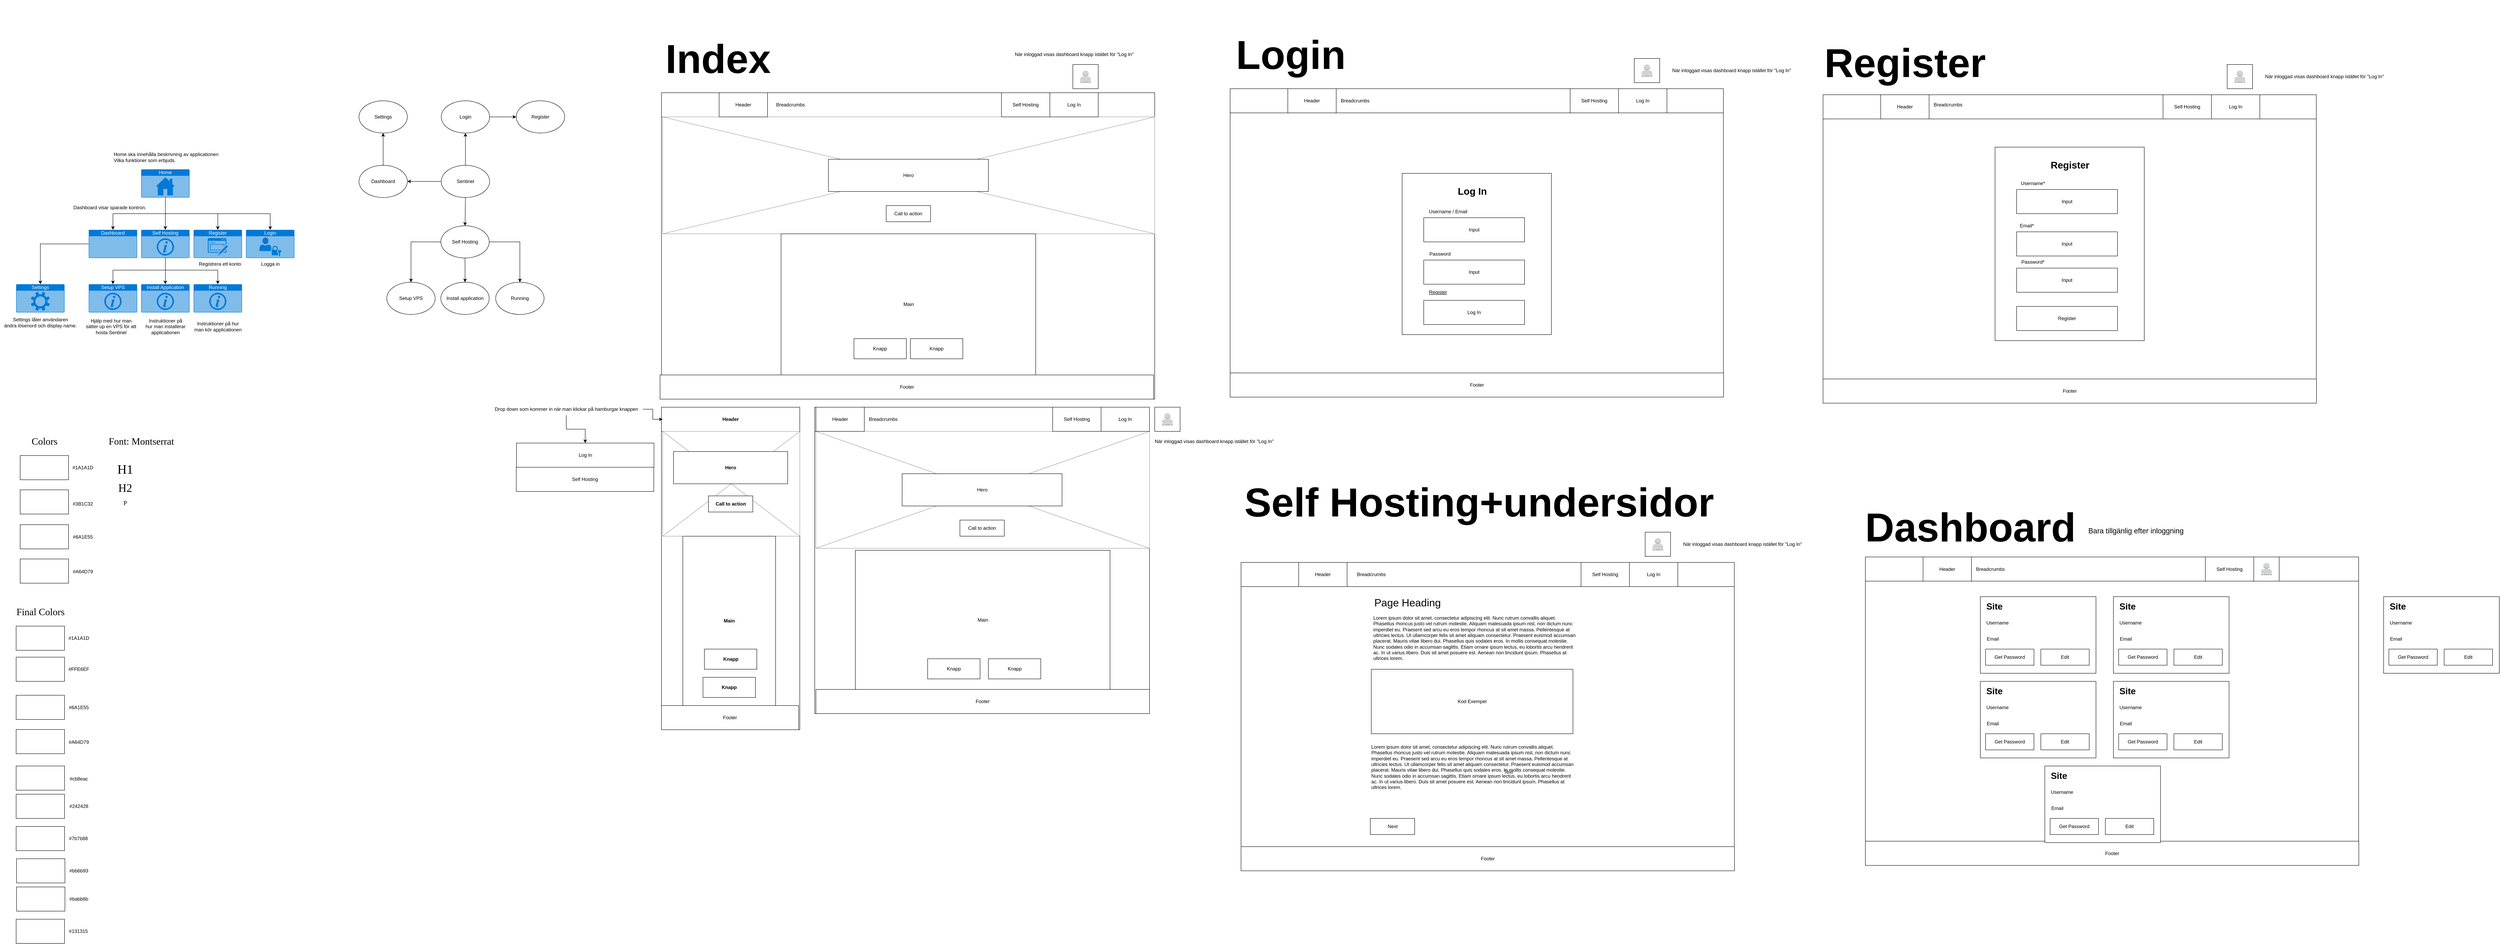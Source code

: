 <mxfile version="27.0.1">
  <diagram name="Sida-1" id="PldL4qp4mlkQbC44WhZ5">
    <mxGraphModel dx="2505" dy="914" grid="1" gridSize="10" guides="1" tooltips="1" connect="0" arrows="1" fold="1" page="1" pageScale="1" pageWidth="827" pageHeight="1169" math="0" shadow="0">
      <root>
        <mxCell id="0" />
        <mxCell id="1" parent="0" />
        <mxCell id="sdH6D31SI2UZ_YqF4N8P-3" style="rounded=0;orthogonalLoop=1;jettySize=auto;html=1;exitX=0.5;exitY=0;exitDx=0;exitDy=0;entryX=0.5;entryY=1;entryDx=0;entryDy=0;" parent="1" source="sdH6D31SI2UZ_YqF4N8P-1" target="sdH6D31SI2UZ_YqF4N8P-5" edge="1">
          <mxGeometry relative="1" as="geometry">
            <mxPoint x="550" y="400" as="targetPoint" />
          </mxGeometry>
        </mxCell>
        <mxCell id="sdH6D31SI2UZ_YqF4N8P-13" style="edgeStyle=orthogonalEdgeStyle;rounded=0;orthogonalLoop=1;jettySize=auto;html=1;exitX=0;exitY=0.5;exitDx=0;exitDy=0;entryX=1;entryY=0.5;entryDx=0;entryDy=0;" parent="1" source="sdH6D31SI2UZ_YqF4N8P-1" target="sdH6D31SI2UZ_YqF4N8P-12" edge="1">
          <mxGeometry relative="1" as="geometry" />
        </mxCell>
        <mxCell id="sdH6D31SI2UZ_YqF4N8P-16" style="rounded=0;orthogonalLoop=1;jettySize=auto;html=1;exitX=0.5;exitY=1;exitDx=0;exitDy=0;entryX=0.5;entryY=0;entryDx=0;entryDy=0;" parent="1" source="sdH6D31SI2UZ_YqF4N8P-1" target="sdH6D31SI2UZ_YqF4N8P-17" edge="1">
          <mxGeometry relative="1" as="geometry">
            <mxPoint x="414.5" y="690" as="targetPoint" />
          </mxGeometry>
        </mxCell>
        <mxCell id="sdH6D31SI2UZ_YqF4N8P-1" value="Sentinel" style="ellipse;whiteSpace=wrap;html=1;" parent="1" vertex="1">
          <mxGeometry x="354" y="480" width="120" height="80" as="geometry" />
        </mxCell>
        <mxCell id="brB0z7pQb33KGud3Y6Oo-40" style="edgeStyle=orthogonalEdgeStyle;rounded=0;orthogonalLoop=1;jettySize=auto;html=1;exitX=1;exitY=0.5;exitDx=0;exitDy=0;entryX=0;entryY=0.5;entryDx=0;entryDy=0;" parent="1" source="sdH6D31SI2UZ_YqF4N8P-5" target="sdH6D31SI2UZ_YqF4N8P-9" edge="1">
          <mxGeometry relative="1" as="geometry" />
        </mxCell>
        <mxCell id="sdH6D31SI2UZ_YqF4N8P-5" value="Login" style="ellipse;whiteSpace=wrap;html=1;" parent="1" vertex="1">
          <mxGeometry x="354" y="320" width="120" height="80" as="geometry" />
        </mxCell>
        <mxCell id="sdH6D31SI2UZ_YqF4N8P-9" value="Register" style="ellipse;whiteSpace=wrap;html=1;" parent="1" vertex="1">
          <mxGeometry x="540" y="320" width="120" height="80" as="geometry" />
        </mxCell>
        <mxCell id="sdH6D31SI2UZ_YqF4N8P-14" style="rounded=0;orthogonalLoop=1;jettySize=auto;html=1;exitX=0.5;exitY=0;exitDx=0;exitDy=0;entryX=0.5;entryY=1;entryDx=0;entryDy=0;" parent="1" source="sdH6D31SI2UZ_YqF4N8P-12" target="sdH6D31SI2UZ_YqF4N8P-15" edge="1">
          <mxGeometry relative="1" as="geometry">
            <mxPoint x="209.5" y="370" as="targetPoint" />
          </mxGeometry>
        </mxCell>
        <mxCell id="sdH6D31SI2UZ_YqF4N8P-12" value="Dashboard" style="ellipse;whiteSpace=wrap;html=1;" parent="1" vertex="1">
          <mxGeometry x="150" y="480" width="120" height="80" as="geometry" />
        </mxCell>
        <mxCell id="sdH6D31SI2UZ_YqF4N8P-15" value="Settings" style="ellipse;whiteSpace=wrap;html=1;" parent="1" vertex="1">
          <mxGeometry x="150" y="320" width="120" height="80" as="geometry" />
        </mxCell>
        <mxCell id="sdH6D31SI2UZ_YqF4N8P-19" style="edgeStyle=orthogonalEdgeStyle;rounded=0;orthogonalLoop=1;jettySize=auto;html=1;" parent="1" source="sdH6D31SI2UZ_YqF4N8P-17" target="sdH6D31SI2UZ_YqF4N8P-18" edge="1">
          <mxGeometry relative="1" as="geometry" />
        </mxCell>
        <mxCell id="sdH6D31SI2UZ_YqF4N8P-21" style="edgeStyle=orthogonalEdgeStyle;rounded=0;orthogonalLoop=1;jettySize=auto;html=1;entryX=0.5;entryY=0;entryDx=0;entryDy=0;" parent="1" source="sdH6D31SI2UZ_YqF4N8P-17" target="sdH6D31SI2UZ_YqF4N8P-20" edge="1">
          <mxGeometry relative="1" as="geometry" />
        </mxCell>
        <mxCell id="sdH6D31SI2UZ_YqF4N8P-23" style="edgeStyle=orthogonalEdgeStyle;rounded=0;orthogonalLoop=1;jettySize=auto;html=1;exitX=1;exitY=0.5;exitDx=0;exitDy=0;entryX=0.5;entryY=0;entryDx=0;entryDy=0;" parent="1" source="sdH6D31SI2UZ_YqF4N8P-17" target="sdH6D31SI2UZ_YqF4N8P-22" edge="1">
          <mxGeometry relative="1" as="geometry" />
        </mxCell>
        <mxCell id="sdH6D31SI2UZ_YqF4N8P-17" value="Self Hosting" style="ellipse;whiteSpace=wrap;html=1;" parent="1" vertex="1">
          <mxGeometry x="353" y="630" width="120" height="80" as="geometry" />
        </mxCell>
        <mxCell id="sdH6D31SI2UZ_YqF4N8P-18" value="Setup VPS" style="ellipse;whiteSpace=wrap;html=1;" parent="1" vertex="1">
          <mxGeometry x="219" y="770" width="120" height="80" as="geometry" />
        </mxCell>
        <mxCell id="sdH6D31SI2UZ_YqF4N8P-20" value="Install application" style="ellipse;whiteSpace=wrap;html=1;" parent="1" vertex="1">
          <mxGeometry x="353" y="770" width="120" height="80" as="geometry" />
        </mxCell>
        <mxCell id="sdH6D31SI2UZ_YqF4N8P-22" value="Running" style="ellipse;whiteSpace=wrap;html=1;" parent="1" vertex="1">
          <mxGeometry x="489" y="770" width="120" height="80" as="geometry" />
        </mxCell>
        <mxCell id="sdH6D31SI2UZ_YqF4N8P-24" value="Login" style="html=1;whiteSpace=wrap;strokeColor=none;fillColor=#0079D6;labelPosition=center;verticalLabelPosition=middle;verticalAlign=top;align=center;fontSize=12;outlineConnect=0;spacingTop=-6;fontColor=#FFFFFF;sketch=0;shape=mxgraph.sitemap.login;" parent="1" vertex="1">
          <mxGeometry x="-130" y="640" width="120" height="70" as="geometry" />
        </mxCell>
        <mxCell id="sdH6D31SI2UZ_YqF4N8P-25" value="Home" style="html=1;whiteSpace=wrap;strokeColor=none;fillColor=#0079D6;labelPosition=center;verticalLabelPosition=middle;verticalAlign=top;align=center;fontSize=12;outlineConnect=0;spacingTop=-6;fontColor=#FFFFFF;sketch=0;shape=mxgraph.sitemap.home;" parent="1" vertex="1">
          <mxGeometry x="-390" y="490" width="120" height="70" as="geometry" />
        </mxCell>
        <mxCell id="sdH6D31SI2UZ_YqF4N8P-26" value="Register" style="html=1;whiteSpace=wrap;strokeColor=none;fillColor=#0079D6;labelPosition=center;verticalLabelPosition=middle;verticalAlign=top;align=center;fontSize=12;outlineConnect=0;spacingTop=-6;fontColor=#FFFFFF;sketch=0;shape=mxgraph.sitemap.form;" parent="1" vertex="1">
          <mxGeometry x="-260" y="640" width="120" height="70" as="geometry" />
        </mxCell>
        <mxCell id="sdH6D31SI2UZ_YqF4N8P-27" value="Dashboard" style="html=1;whiteSpace=wrap;strokeColor=none;fillColor=#0079D6;labelPosition=center;verticalLabelPosition=middle;verticalAlign=top;align=center;fontSize=12;outlineConnect=0;spacingTop=-6;fontColor=#FFFFFF;sketch=0;shape=mxgraph.sitemap.page;" parent="1" vertex="1">
          <mxGeometry x="-520" y="640" width="120" height="70" as="geometry" />
        </mxCell>
        <mxCell id="sdH6D31SI2UZ_YqF4N8P-29" value="Self Hosting" style="html=1;whiteSpace=wrap;strokeColor=none;fillColor=#0079D6;labelPosition=center;verticalLabelPosition=middle;verticalAlign=top;align=center;fontSize=12;outlineConnect=0;spacingTop=-6;fontColor=#FFFFFF;sketch=0;shape=mxgraph.sitemap.info;" parent="1" vertex="1">
          <mxGeometry x="-390" y="640" width="120" height="70" as="geometry" />
        </mxCell>
        <mxCell id="sdH6D31SI2UZ_YqF4N8P-30" value="Setup VPS" style="html=1;whiteSpace=wrap;strokeColor=none;fillColor=#0079D6;labelPosition=center;verticalLabelPosition=middle;verticalAlign=top;align=center;fontSize=12;outlineConnect=0;spacingTop=-6;fontColor=#FFFFFF;sketch=0;shape=mxgraph.sitemap.info;" parent="1" vertex="1">
          <mxGeometry x="-520" y="775" width="120" height="70" as="geometry" />
        </mxCell>
        <mxCell id="sdH6D31SI2UZ_YqF4N8P-31" style="edgeStyle=orthogonalEdgeStyle;rounded=0;orthogonalLoop=1;jettySize=auto;html=1;entryX=0.5;entryY=0;entryDx=0;entryDy=0;entryPerimeter=0;" parent="1" source="sdH6D31SI2UZ_YqF4N8P-29" target="sdH6D31SI2UZ_YqF4N8P-30" edge="1">
          <mxGeometry relative="1" as="geometry">
            <Array as="points">
              <mxPoint x="-330" y="740" />
              <mxPoint x="-460" y="740" />
            </Array>
          </mxGeometry>
        </mxCell>
        <mxCell id="sdH6D31SI2UZ_YqF4N8P-32" value="Install Application" style="html=1;whiteSpace=wrap;strokeColor=none;fillColor=#0079D6;labelPosition=center;verticalLabelPosition=middle;verticalAlign=top;align=center;fontSize=12;outlineConnect=0;spacingTop=-6;fontColor=#FFFFFF;sketch=0;shape=mxgraph.sitemap.info;" parent="1" vertex="1">
          <mxGeometry x="-390" y="775" width="120" height="70" as="geometry" />
        </mxCell>
        <mxCell id="sdH6D31SI2UZ_YqF4N8P-33" style="edgeStyle=orthogonalEdgeStyle;rounded=0;orthogonalLoop=1;jettySize=auto;html=1;entryX=0.5;entryY=0;entryDx=0;entryDy=0;entryPerimeter=0;" parent="1" source="sdH6D31SI2UZ_YqF4N8P-29" target="sdH6D31SI2UZ_YqF4N8P-32" edge="1">
          <mxGeometry relative="1" as="geometry" />
        </mxCell>
        <mxCell id="sdH6D31SI2UZ_YqF4N8P-34" value="Running" style="html=1;whiteSpace=wrap;strokeColor=none;fillColor=#0079D6;labelPosition=center;verticalLabelPosition=middle;verticalAlign=top;align=center;fontSize=12;outlineConnect=0;spacingTop=-6;fontColor=#FFFFFF;sketch=0;shape=mxgraph.sitemap.info;" parent="1" vertex="1">
          <mxGeometry x="-260" y="775" width="120" height="70" as="geometry" />
        </mxCell>
        <mxCell id="sdH6D31SI2UZ_YqF4N8P-35" style="edgeStyle=orthogonalEdgeStyle;rounded=0;orthogonalLoop=1;jettySize=auto;html=1;entryX=0.5;entryY=0;entryDx=0;entryDy=0;entryPerimeter=0;" parent="1" source="sdH6D31SI2UZ_YqF4N8P-29" target="sdH6D31SI2UZ_YqF4N8P-34" edge="1">
          <mxGeometry relative="1" as="geometry">
            <Array as="points">
              <mxPoint x="-330" y="740" />
              <mxPoint x="-200" y="740" />
            </Array>
          </mxGeometry>
        </mxCell>
        <mxCell id="sdH6D31SI2UZ_YqF4N8P-36" style="edgeStyle=orthogonalEdgeStyle;rounded=0;orthogonalLoop=1;jettySize=auto;html=1;entryX=0.5;entryY=0;entryDx=0;entryDy=0;entryPerimeter=0;" parent="1" source="sdH6D31SI2UZ_YqF4N8P-25" target="sdH6D31SI2UZ_YqF4N8P-27" edge="1">
          <mxGeometry relative="1" as="geometry">
            <Array as="points">
              <mxPoint x="-330" y="600" />
              <mxPoint x="-460" y="600" />
            </Array>
          </mxGeometry>
        </mxCell>
        <mxCell id="sdH6D31SI2UZ_YqF4N8P-37" style="edgeStyle=orthogonalEdgeStyle;rounded=0;orthogonalLoop=1;jettySize=auto;html=1;entryX=0.5;entryY=0;entryDx=0;entryDy=0;entryPerimeter=0;" parent="1" source="sdH6D31SI2UZ_YqF4N8P-25" target="sdH6D31SI2UZ_YqF4N8P-29" edge="1">
          <mxGeometry relative="1" as="geometry" />
        </mxCell>
        <mxCell id="sdH6D31SI2UZ_YqF4N8P-38" style="edgeStyle=orthogonalEdgeStyle;rounded=0;orthogonalLoop=1;jettySize=auto;html=1;entryX=0.5;entryY=0;entryDx=0;entryDy=0;entryPerimeter=0;" parent="1" source="sdH6D31SI2UZ_YqF4N8P-25" target="sdH6D31SI2UZ_YqF4N8P-26" edge="1">
          <mxGeometry relative="1" as="geometry">
            <Array as="points">
              <mxPoint x="-330" y="600" />
              <mxPoint x="-200" y="600" />
            </Array>
          </mxGeometry>
        </mxCell>
        <mxCell id="sdH6D31SI2UZ_YqF4N8P-40" style="edgeStyle=orthogonalEdgeStyle;rounded=0;orthogonalLoop=1;jettySize=auto;html=1;entryX=0.5;entryY=0;entryDx=0;entryDy=0;entryPerimeter=0;" parent="1" source="sdH6D31SI2UZ_YqF4N8P-25" target="sdH6D31SI2UZ_YqF4N8P-24" edge="1">
          <mxGeometry relative="1" as="geometry">
            <Array as="points">
              <mxPoint x="-330" y="600" />
              <mxPoint x="-70" y="600" />
            </Array>
          </mxGeometry>
        </mxCell>
        <mxCell id="sdH6D31SI2UZ_YqF4N8P-41" value="Settings" style="html=1;whiteSpace=wrap;strokeColor=none;fillColor=#0079D6;labelPosition=center;verticalLabelPosition=middle;verticalAlign=top;align=center;fontSize=12;outlineConnect=0;spacingTop=-6;fontColor=#FFFFFF;sketch=0;shape=mxgraph.sitemap.settings;" parent="1" vertex="1">
          <mxGeometry x="-700" y="775" width="120" height="70" as="geometry" />
        </mxCell>
        <mxCell id="sdH6D31SI2UZ_YqF4N8P-42" style="edgeStyle=orthogonalEdgeStyle;rounded=0;orthogonalLoop=1;jettySize=auto;html=1;entryX=0.5;entryY=0;entryDx=0;entryDy=0;entryPerimeter=0;" parent="1" source="sdH6D31SI2UZ_YqF4N8P-27" target="sdH6D31SI2UZ_YqF4N8P-41" edge="1">
          <mxGeometry relative="1" as="geometry" />
        </mxCell>
        <mxCell id="sdH6D31SI2UZ_YqF4N8P-43" value="Home ska innehålla beskrivning av applicationen&lt;div&gt;Vilka funktioner som erbjuds.&lt;/div&gt;" style="text;html=1;align=left;verticalAlign=middle;resizable=0;points=[];autosize=1;strokeColor=none;fillColor=none;" parent="1" vertex="1">
          <mxGeometry x="-460" y="440" width="280" height="40" as="geometry" />
        </mxCell>
        <mxCell id="sdH6D31SI2UZ_YqF4N8P-44" value="Dashboard visar sparade kontron." style="text;html=1;align=left;verticalAlign=middle;resizable=0;points=[];autosize=1;strokeColor=none;fillColor=none;" parent="1" vertex="1">
          <mxGeometry x="-560" y="570" width="200" height="30" as="geometry" />
        </mxCell>
        <mxCell id="sdH6D31SI2UZ_YqF4N8P-45" value="Settings låter användaren&lt;div&gt;ändra lösenord och display name.&lt;/div&gt;" style="text;html=1;align=center;verticalAlign=middle;resizable=0;points=[];autosize=1;strokeColor=none;fillColor=none;" parent="1" vertex="1">
          <mxGeometry x="-740" y="850" width="200" height="40" as="geometry" />
        </mxCell>
        <mxCell id="sdH6D31SI2UZ_YqF4N8P-46" value="Hjälp med hur man&lt;div&gt;sätter&amp;nbsp;&lt;span style=&quot;background-color: transparent; color: light-dark(rgb(0, 0, 0), rgb(255, 255, 255));&quot;&gt;up en&amp;nbsp;&lt;/span&gt;&lt;span style=&quot;background-color: transparent; color: light-dark(rgb(0, 0, 0), rgb(255, 255, 255));&quot;&gt;VPS för att&lt;/span&gt;&lt;div&gt;&lt;span style=&quot;background-color: transparent; color: light-dark(rgb(0, 0, 0), rgb(255, 255, 255));&quot;&gt;hosta Sentinel&lt;/span&gt;&lt;/div&gt;&lt;/div&gt;" style="text;html=1;align=center;verticalAlign=middle;resizable=0;points=[];autosize=1;strokeColor=none;fillColor=none;" parent="1" vertex="1">
          <mxGeometry x="-540" y="850" width="150" height="60" as="geometry" />
        </mxCell>
        <mxCell id="sdH6D31SI2UZ_YqF4N8P-47" value="Instruktioner på&lt;div&gt;hur man installerar&lt;/div&gt;&lt;div&gt;applicationen&lt;/div&gt;" style="text;html=1;align=center;verticalAlign=middle;resizable=0;points=[];autosize=1;strokeColor=none;fillColor=none;" parent="1" vertex="1">
          <mxGeometry x="-390" y="850" width="120" height="60" as="geometry" />
        </mxCell>
        <mxCell id="sdH6D31SI2UZ_YqF4N8P-48" value="Instruktioner på hur&lt;div&gt;man kör applicationen&lt;/div&gt;" style="text;html=1;align=center;verticalAlign=middle;resizable=0;points=[];autosize=1;strokeColor=none;fillColor=none;" parent="1" vertex="1">
          <mxGeometry x="-270" y="860" width="140" height="40" as="geometry" />
        </mxCell>
        <mxCell id="sdH6D31SI2UZ_YqF4N8P-49" value="Registrera ett konto" style="text;html=1;align=center;verticalAlign=middle;resizable=0;points=[];autosize=1;strokeColor=none;fillColor=none;" parent="1" vertex="1">
          <mxGeometry x="-260" y="710" width="130" height="30" as="geometry" />
        </mxCell>
        <mxCell id="sdH6D31SI2UZ_YqF4N8P-50" value="Logga in" style="text;html=1;align=center;verticalAlign=middle;resizable=0;points=[];autosize=1;strokeColor=none;fillColor=none;" parent="1" vertex="1">
          <mxGeometry x="-105" y="710" width="70" height="30" as="geometry" />
        </mxCell>
        <mxCell id="brB0z7pQb33KGud3Y6Oo-1" value="" style="rounded=0;whiteSpace=wrap;html=1;" parent="1" vertex="1">
          <mxGeometry x="900" y="300" width="1223" height="760" as="geometry" />
        </mxCell>
        <mxCell id="brB0z7pQb33KGud3Y6Oo-2" value="" style="rounded=0;whiteSpace=wrap;html=1;" parent="1" vertex="1">
          <mxGeometry x="900" y="300" width="1223" height="60" as="geometry" />
        </mxCell>
        <mxCell id="brB0z7pQb33KGud3Y6Oo-6" value="" style="verticalLabelPosition=bottom;shadow=0;dashed=0;align=center;html=1;verticalAlign=top;strokeWidth=1;shape=mxgraph.mockup.graphics.simpleIcon;strokeColor=#999999;" parent="1" vertex="1">
          <mxGeometry x="903" y="360" width="1220" height="290" as="geometry" />
        </mxCell>
        <mxCell id="brB0z7pQb33KGud3Y6Oo-5" value="Hero" style="rounded=0;whiteSpace=wrap;html=1;" parent="1" vertex="1">
          <mxGeometry x="1314" y="465" width="396.5" height="80" as="geometry" />
        </mxCell>
        <mxCell id="brB0z7pQb33KGud3Y6Oo-7" value="Call to action" style="whiteSpace=wrap;html=1;" parent="1" vertex="1">
          <mxGeometry x="1457.25" y="580" width="110" height="40" as="geometry" />
        </mxCell>
        <mxCell id="brB0z7pQb33KGud3Y6Oo-8" value="Main" style="rounded=0;whiteSpace=wrap;html=1;" parent="1" vertex="1">
          <mxGeometry x="1196.5" y="650" width="631.5" height="350" as="geometry" />
        </mxCell>
        <mxCell id="brB0z7pQb33KGud3Y6Oo-9" value="Knapp" style="rounded=0;whiteSpace=wrap;html=1;" parent="1" vertex="1">
          <mxGeometry x="1377.25" y="910" width="130" height="50" as="geometry" />
        </mxCell>
        <mxCell id="brB0z7pQb33KGud3Y6Oo-10" value="Knapp" style="rounded=0;whiteSpace=wrap;html=1;" parent="1" vertex="1">
          <mxGeometry x="1517.25" y="910" width="130" height="50" as="geometry" />
        </mxCell>
        <mxCell id="brB0z7pQb33KGud3Y6Oo-12" value="" style="rounded=0;whiteSpace=wrap;html=1;fontStyle=1" parent="1" vertex="1">
          <mxGeometry x="900" y="1080" width="343" height="800" as="geometry" />
        </mxCell>
        <mxCell id="brB0z7pQb33KGud3Y6Oo-13" value="Header" style="rounded=0;whiteSpace=wrap;html=1;fontStyle=1" parent="1" vertex="1">
          <mxGeometry x="900" y="1080" width="343" height="60" as="geometry" />
        </mxCell>
        <mxCell id="brB0z7pQb33KGud3Y6Oo-14" value="" style="verticalLabelPosition=bottom;shadow=0;dashed=0;align=center;html=1;verticalAlign=top;strokeWidth=1;shape=mxgraph.mockup.graphics.simpleIcon;strokeColor=#999999;fontStyle=1" parent="1" vertex="1">
          <mxGeometry x="903" y="1140" width="340" height="260" as="geometry" />
        </mxCell>
        <mxCell id="brB0z7pQb33KGud3Y6Oo-15" value="Hero" style="rounded=0;whiteSpace=wrap;html=1;fontStyle=1" parent="1" vertex="1">
          <mxGeometry x="930" y="1190" width="283" height="80" as="geometry" />
        </mxCell>
        <mxCell id="brB0z7pQb33KGud3Y6Oo-16" value="Call to action" style="whiteSpace=wrap;html=1;fontStyle=1" parent="1" vertex="1">
          <mxGeometry x="1016.5" y="1300" width="110" height="40" as="geometry" />
        </mxCell>
        <mxCell id="brB0z7pQb33KGud3Y6Oo-17" value="Main" style="rounded=0;whiteSpace=wrap;html=1;fontStyle=1" parent="1" vertex="1">
          <mxGeometry x="953" y="1400" width="230" height="420" as="geometry" />
        </mxCell>
        <mxCell id="brB0z7pQb33KGud3Y6Oo-18" value="Knapp" style="rounded=0;whiteSpace=wrap;html=1;fontStyle=1" parent="1" vertex="1">
          <mxGeometry x="1006.5" y="1680" width="130" height="50" as="geometry" />
        </mxCell>
        <mxCell id="brB0z7pQb33KGud3Y6Oo-19" value="Knapp" style="rounded=0;whiteSpace=wrap;html=1;fontStyle=1" parent="1" vertex="1">
          <mxGeometry x="1003" y="1750" width="130" height="50" as="geometry" />
        </mxCell>
        <mxCell id="brB0z7pQb33KGud3Y6Oo-23" value="" style="shape=image;html=1;verticalAlign=top;verticalLabelPosition=bottom;labelBackgroundColor=#ffffff;imageAspect=0;aspect=fixed;image=https://cdn4.iconfinder.com/data/icons/evil-icons-user-interface/64/menu-128.png;fontStyle=1" parent="1" vertex="1">
          <mxGeometry x="903" y="1085" width="50" height="50" as="geometry" />
        </mxCell>
        <mxCell id="brB0z7pQb33KGud3Y6Oo-34" value="&lt;h1&gt;Index&lt;/h1&gt;" style="text;html=1;align=center;verticalAlign=middle;resizable=0;points=[];autosize=1;strokeColor=none;fillColor=none;fontSize=50;" parent="1" vertex="1">
          <mxGeometry x="900" y="80" width="280" height="270" as="geometry" />
        </mxCell>
        <mxCell id="brB0z7pQb33KGud3Y6Oo-35" value="Header" style="whiteSpace=wrap;html=1;" parent="1" vertex="1">
          <mxGeometry x="1043" y="300" width="120" height="60" as="geometry" />
        </mxCell>
        <mxCell id="brB0z7pQb33KGud3Y6Oo-36" value="Self Hosting" style="whiteSpace=wrap;html=1;" parent="1" vertex="1">
          <mxGeometry x="1743" y="300" width="120" height="60" as="geometry" />
        </mxCell>
        <mxCell id="brB0z7pQb33KGud3Y6Oo-37" value="Log In" style="whiteSpace=wrap;html=1;" parent="1" vertex="1">
          <mxGeometry x="1863" y="300" width="120" height="60" as="geometry" />
        </mxCell>
        <mxCell id="brB0z7pQb33KGud3Y6Oo-41" value="När inloggad visas dashboard knapp istället för &quot;Log In&quot;" style="text;html=1;align=center;verticalAlign=middle;resizable=0;points=[];autosize=1;strokeColor=none;fillColor=none;" parent="1" vertex="1">
          <mxGeometry x="1763" y="190" width="320" height="30" as="geometry" />
        </mxCell>
        <mxCell id="brB0z7pQb33KGud3Y6Oo-44" value="" style="whiteSpace=wrap;html=1;" parent="1" vertex="1">
          <mxGeometry x="1920" y="230" width="63" height="60" as="geometry" />
        </mxCell>
        <mxCell id="brB0z7pQb33KGud3Y6Oo-43" value="" style="outlineConnect=0;dashed=0;verticalLabelPosition=bottom;verticalAlign=top;align=center;html=1;shape=mxgraph.aws3.user;fillColor=#D2D3D3;gradientColor=none;" parent="1" vertex="1">
          <mxGeometry x="1938.38" y="245" width="26.25" height="30" as="geometry" />
        </mxCell>
        <mxCell id="brB0z7pQb33KGud3Y6Oo-48" value="Log In" style="whiteSpace=wrap;html=1;" parent="1" vertex="1">
          <mxGeometry x="540.5" y="1169" width="341" height="60" as="geometry" />
        </mxCell>
        <mxCell id="brB0z7pQb33KGud3Y6Oo-49" value="Self Hosting" style="whiteSpace=wrap;html=1;" parent="1" vertex="1">
          <mxGeometry x="540" y="1229" width="341" height="60" as="geometry" />
        </mxCell>
        <mxCell id="brB0z7pQb33KGud3Y6Oo-51" style="edgeStyle=orthogonalEdgeStyle;rounded=0;orthogonalLoop=1;jettySize=auto;html=1;" parent="1" source="brB0z7pQb33KGud3Y6Oo-50" target="brB0z7pQb33KGud3Y6Oo-48" edge="1">
          <mxGeometry relative="1" as="geometry" />
        </mxCell>
        <mxCell id="brB0z7pQb33KGud3Y6Oo-52" style="edgeStyle=orthogonalEdgeStyle;rounded=0;orthogonalLoop=1;jettySize=auto;html=1;" parent="1" source="brB0z7pQb33KGud3Y6Oo-50" target="brB0z7pQb33KGud3Y6Oo-23" edge="1">
          <mxGeometry relative="1" as="geometry" />
        </mxCell>
        <mxCell id="brB0z7pQb33KGud3Y6Oo-50" value="Drop down som kommer in när man klickar på hamburgar knappen" style="text;html=1;align=center;verticalAlign=middle;resizable=0;points=[];autosize=1;strokeColor=none;fillColor=none;" parent="1" vertex="1">
          <mxGeometry x="474" y="1070" width="380" height="30" as="geometry" />
        </mxCell>
        <mxCell id="brB0z7pQb33KGud3Y6Oo-67" value="" style="rounded=0;whiteSpace=wrap;html=1;" parent="1" vertex="1">
          <mxGeometry x="1280" y="1080" width="830" height="760" as="geometry" />
        </mxCell>
        <mxCell id="brB0z7pQb33KGud3Y6Oo-68" value="" style="rounded=0;whiteSpace=wrap;html=1;" parent="1" vertex="1">
          <mxGeometry x="1280" y="1080" width="830" height="60" as="geometry" />
        </mxCell>
        <mxCell id="brB0z7pQb33KGud3Y6Oo-69" value="" style="verticalLabelPosition=bottom;shadow=0;dashed=0;align=center;html=1;verticalAlign=top;strokeWidth=1;shape=mxgraph.mockup.graphics.simpleIcon;strokeColor=#999999;" parent="1" vertex="1">
          <mxGeometry x="1283" y="1140" width="827" height="290" as="geometry" />
        </mxCell>
        <mxCell id="brB0z7pQb33KGud3Y6Oo-70" value="Hero" style="rounded=0;whiteSpace=wrap;html=1;" parent="1" vertex="1">
          <mxGeometry x="1496.75" y="1245" width="396.5" height="80" as="geometry" />
        </mxCell>
        <mxCell id="brB0z7pQb33KGud3Y6Oo-71" value="Call to action" style="whiteSpace=wrap;html=1;" parent="1" vertex="1">
          <mxGeometry x="1640" y="1360" width="110" height="40" as="geometry" />
        </mxCell>
        <mxCell id="brB0z7pQb33KGud3Y6Oo-72" value="Main" style="rounded=0;whiteSpace=wrap;html=1;" parent="1" vertex="1">
          <mxGeometry x="1380.75" y="1435" width="631.5" height="345" as="geometry" />
        </mxCell>
        <mxCell id="brB0z7pQb33KGud3Y6Oo-73" value="Knapp" style="rounded=0;whiteSpace=wrap;html=1;" parent="1" vertex="1">
          <mxGeometry x="1560" y="1704" width="130" height="50" as="geometry" />
        </mxCell>
        <mxCell id="brB0z7pQb33KGud3Y6Oo-74" value="Knapp" style="rounded=0;whiteSpace=wrap;html=1;" parent="1" vertex="1">
          <mxGeometry x="1710.5" y="1704" width="130" height="50" as="geometry" />
        </mxCell>
        <mxCell id="brB0z7pQb33KGud3Y6Oo-75" value="Header" style="whiteSpace=wrap;html=1;" parent="1" vertex="1">
          <mxGeometry x="1283" y="1080" width="120" height="60" as="geometry" />
        </mxCell>
        <mxCell id="brB0z7pQb33KGud3Y6Oo-76" value="Self Hosting" style="whiteSpace=wrap;html=1;" parent="1" vertex="1">
          <mxGeometry x="1870" y="1080" width="120" height="60" as="geometry" />
        </mxCell>
        <mxCell id="brB0z7pQb33KGud3Y6Oo-77" value="Log In" style="whiteSpace=wrap;html=1;" parent="1" vertex="1">
          <mxGeometry x="1990" y="1080" width="120" height="60" as="geometry" />
        </mxCell>
        <mxCell id="brB0z7pQb33KGud3Y6Oo-78" value="När inloggad visas dashboard knapp istället för &quot;Log In&quot;" style="text;html=1;align=center;verticalAlign=middle;resizable=0;points=[];autosize=1;strokeColor=none;fillColor=none;" parent="1" vertex="1">
          <mxGeometry x="2110" y="1150" width="320" height="30" as="geometry" />
        </mxCell>
        <mxCell id="brB0z7pQb33KGud3Y6Oo-79" value="" style="whiteSpace=wrap;html=1;" parent="1" vertex="1">
          <mxGeometry x="2123" y="1080" width="63" height="60" as="geometry" />
        </mxCell>
        <mxCell id="brB0z7pQb33KGud3Y6Oo-80" value="" style="outlineConnect=0;dashed=0;verticalLabelPosition=bottom;verticalAlign=top;align=center;html=1;shape=mxgraph.aws3.user;fillColor=#D2D3D3;gradientColor=none;" parent="1" vertex="1">
          <mxGeometry x="2141.37" y="1095" width="26.25" height="30" as="geometry" />
        </mxCell>
        <mxCell id="brB0z7pQb33KGud3Y6Oo-81" value="Footer" style="rounded=0;whiteSpace=wrap;html=1;" parent="1" vertex="1">
          <mxGeometry x="896.5" y="1000" width="1223.5" height="60" as="geometry" />
        </mxCell>
        <mxCell id="brB0z7pQb33KGud3Y6Oo-82" value="Footer" style="rounded=0;whiteSpace=wrap;html=1;" parent="1" vertex="1">
          <mxGeometry x="900" y="1820" width="340" height="60" as="geometry" />
        </mxCell>
        <mxCell id="brB0z7pQb33KGud3Y6Oo-83" value="Footer" style="rounded=0;whiteSpace=wrap;html=1;" parent="1" vertex="1">
          <mxGeometry x="1283" y="1780" width="827" height="60" as="geometry" />
        </mxCell>
        <mxCell id="brB0z7pQb33KGud3Y6Oo-85" value="" style="rounded=0;whiteSpace=wrap;html=1;" parent="1" vertex="1">
          <mxGeometry x="2310" y="295" width="1223" height="760" as="geometry" />
        </mxCell>
        <mxCell id="brB0z7pQb33KGud3Y6Oo-86" value="&lt;h1&gt;Login&lt;/h1&gt;" style="text;html=1;align=center;verticalAlign=middle;resizable=0;points=[];autosize=1;strokeColor=none;fillColor=none;fontSize=50;" parent="1" vertex="1">
          <mxGeometry x="2310" y="70" width="300" height="270" as="geometry" />
        </mxCell>
        <mxCell id="brB0z7pQb33KGud3Y6Oo-87" value="" style="rounded=0;whiteSpace=wrap;html=1;" parent="1" vertex="1">
          <mxGeometry x="2310" y="290" width="1223" height="60" as="geometry" />
        </mxCell>
        <mxCell id="brB0z7pQb33KGud3Y6Oo-88" value="Header" style="whiteSpace=wrap;html=1;" parent="1" vertex="1">
          <mxGeometry x="2453" y="290" width="120" height="60" as="geometry" />
        </mxCell>
        <mxCell id="brB0z7pQb33KGud3Y6Oo-89" value="Self Hosting" style="whiteSpace=wrap;html=1;" parent="1" vertex="1">
          <mxGeometry x="3153" y="290" width="120" height="60" as="geometry" />
        </mxCell>
        <mxCell id="brB0z7pQb33KGud3Y6Oo-90" value="Log In" style="whiteSpace=wrap;html=1;" parent="1" vertex="1">
          <mxGeometry x="3273" y="290" width="120" height="60" as="geometry" />
        </mxCell>
        <mxCell id="brB0z7pQb33KGud3Y6Oo-91" value="Footer" style="rounded=0;whiteSpace=wrap;html=1;" parent="1" vertex="1">
          <mxGeometry x="2310" y="995" width="1223.5" height="60" as="geometry" />
        </mxCell>
        <mxCell id="brB0z7pQb33KGud3Y6Oo-94" value="" style="whiteSpace=wrap;html=1;" parent="1" vertex="1">
          <mxGeometry x="2736.5" y="500" width="370" height="400" as="geometry" />
        </mxCell>
        <mxCell id="brB0z7pQb33KGud3Y6Oo-95" value="&lt;h1&gt;Log In&lt;/h1&gt;" style="text;html=1;align=center;verticalAlign=middle;resizable=0;points=[];autosize=1;strokeColor=none;fillColor=none;" parent="1" vertex="1">
          <mxGeometry x="2860" y="510" width="100" height="70" as="geometry" />
        </mxCell>
        <mxCell id="brB0z7pQb33KGud3Y6Oo-96" value="Input" style="rounded=0;whiteSpace=wrap;html=1;" parent="1" vertex="1">
          <mxGeometry x="2790" y="610" width="250" height="60" as="geometry" />
        </mxCell>
        <mxCell id="brB0z7pQb33KGud3Y6Oo-97" value="Username / Email" style="text;html=1;align=center;verticalAlign=middle;resizable=0;points=[];autosize=1;strokeColor=none;fillColor=none;" parent="1" vertex="1">
          <mxGeometry x="2790" y="580" width="120" height="30" as="geometry" />
        </mxCell>
        <mxCell id="brB0z7pQb33KGud3Y6Oo-98" value="Input" style="rounded=0;whiteSpace=wrap;html=1;" parent="1" vertex="1">
          <mxGeometry x="2790" y="715" width="250" height="60" as="geometry" />
        </mxCell>
        <mxCell id="brB0z7pQb33KGud3Y6Oo-99" value="Password" style="text;html=1;align=center;verticalAlign=middle;resizable=0;points=[];autosize=1;strokeColor=none;fillColor=none;" parent="1" vertex="1">
          <mxGeometry x="2790" y="685" width="80" height="30" as="geometry" />
        </mxCell>
        <mxCell id="brB0z7pQb33KGud3Y6Oo-100" value="Log In" style="rounded=0;whiteSpace=wrap;html=1;" parent="1" vertex="1">
          <mxGeometry x="2790" y="815" width="250" height="60" as="geometry" />
        </mxCell>
        <mxCell id="brB0z7pQb33KGud3Y6Oo-101" value="Register" style="text;html=1;align=center;verticalAlign=middle;resizable=0;points=[];autosize=1;strokeColor=none;fillColor=none;fontStyle=4" parent="1" vertex="1">
          <mxGeometry x="2790" y="780" width="70" height="30" as="geometry" />
        </mxCell>
        <mxCell id="UUPTC2xU_2_YiSAz89Tu-4" value="När inloggad visas dashboard knapp istället för &quot;Log In&quot;" style="text;html=1;align=center;verticalAlign=middle;resizable=0;points=[];autosize=1;strokeColor=none;fillColor=none;" parent="1" vertex="1">
          <mxGeometry x="3393" y="230" width="320" height="30" as="geometry" />
        </mxCell>
        <mxCell id="UUPTC2xU_2_YiSAz89Tu-5" value="" style="whiteSpace=wrap;html=1;" parent="1" vertex="1">
          <mxGeometry x="3312" y="215" width="63" height="60" as="geometry" />
        </mxCell>
        <mxCell id="UUPTC2xU_2_YiSAz89Tu-6" value="" style="outlineConnect=0;dashed=0;verticalLabelPosition=bottom;verticalAlign=top;align=center;html=1;shape=mxgraph.aws3.user;fillColor=#D2D3D3;gradientColor=none;" parent="1" vertex="1">
          <mxGeometry x="3330.38" y="230" width="26.25" height="30" as="geometry" />
        </mxCell>
        <mxCell id="UUPTC2xU_2_YiSAz89Tu-7" value="" style="rounded=0;whiteSpace=wrap;html=1;" parent="1" vertex="1">
          <mxGeometry x="3780" y="310" width="1223" height="760" as="geometry" />
        </mxCell>
        <mxCell id="UUPTC2xU_2_YiSAz89Tu-8" value="&lt;h1&gt;Register&lt;/h1&gt;" style="text;html=1;align=center;verticalAlign=middle;resizable=0;points=[];autosize=1;strokeColor=none;fillColor=none;fontSize=50;" parent="1" vertex="1">
          <mxGeometry x="3773" y="90" width="420" height="270" as="geometry" />
        </mxCell>
        <mxCell id="UUPTC2xU_2_YiSAz89Tu-9" value="" style="rounded=0;whiteSpace=wrap;html=1;" parent="1" vertex="1">
          <mxGeometry x="3780" y="305" width="1223" height="60" as="geometry" />
        </mxCell>
        <mxCell id="UUPTC2xU_2_YiSAz89Tu-10" value="Header" style="whiteSpace=wrap;html=1;" parent="1" vertex="1">
          <mxGeometry x="3923" y="305" width="120" height="60" as="geometry" />
        </mxCell>
        <mxCell id="UUPTC2xU_2_YiSAz89Tu-11" value="Self Hosting" style="whiteSpace=wrap;html=1;" parent="1" vertex="1">
          <mxGeometry x="4623" y="305" width="120" height="60" as="geometry" />
        </mxCell>
        <mxCell id="UUPTC2xU_2_YiSAz89Tu-12" value="Log In" style="whiteSpace=wrap;html=1;" parent="1" vertex="1">
          <mxGeometry x="4743" y="305" width="120" height="60" as="geometry" />
        </mxCell>
        <mxCell id="UUPTC2xU_2_YiSAz89Tu-13" value="Footer" style="rounded=0;whiteSpace=wrap;html=1;" parent="1" vertex="1">
          <mxGeometry x="3780" y="1010" width="1223.5" height="60" as="geometry" />
        </mxCell>
        <mxCell id="UUPTC2xU_2_YiSAz89Tu-14" value="" style="whiteSpace=wrap;html=1;" parent="1" vertex="1">
          <mxGeometry x="4206.5" y="435" width="370" height="480" as="geometry" />
        </mxCell>
        <mxCell id="UUPTC2xU_2_YiSAz89Tu-15" value="&lt;h1&gt;Register&lt;/h1&gt;" style="text;html=1;align=center;verticalAlign=middle;resizable=0;points=[];autosize=1;strokeColor=none;fillColor=none;" parent="1" vertex="1">
          <mxGeometry x="4331.5" y="445" width="120" height="70" as="geometry" />
        </mxCell>
        <mxCell id="UUPTC2xU_2_YiSAz89Tu-16" value="Input" style="rounded=0;whiteSpace=wrap;html=1;" parent="1" vertex="1">
          <mxGeometry x="4260" y="540" width="250" height="60" as="geometry" />
        </mxCell>
        <mxCell id="UUPTC2xU_2_YiSAz89Tu-17" value="Username*" style="text;html=1;align=center;verticalAlign=middle;resizable=0;points=[];autosize=1;strokeColor=none;fillColor=none;" parent="1" vertex="1">
          <mxGeometry x="4260" y="510" width="80" height="30" as="geometry" />
        </mxCell>
        <mxCell id="UUPTC2xU_2_YiSAz89Tu-18" value="Input" style="rounded=0;whiteSpace=wrap;html=1;" parent="1" vertex="1">
          <mxGeometry x="4260" y="735" width="250" height="60" as="geometry" />
        </mxCell>
        <mxCell id="UUPTC2xU_2_YiSAz89Tu-19" value="Password*" style="text;html=1;align=center;verticalAlign=middle;resizable=0;points=[];autosize=1;strokeColor=none;fillColor=none;" parent="1" vertex="1">
          <mxGeometry x="4260" y="705" width="80" height="30" as="geometry" />
        </mxCell>
        <mxCell id="UUPTC2xU_2_YiSAz89Tu-20" value="Register" style="rounded=0;whiteSpace=wrap;html=1;" parent="1" vertex="1">
          <mxGeometry x="4260" y="830" width="250" height="60" as="geometry" />
        </mxCell>
        <mxCell id="UUPTC2xU_2_YiSAz89Tu-22" value="När inloggad visas dashboard knapp istället för &quot;Log In&quot;" style="text;html=1;align=center;verticalAlign=middle;resizable=0;points=[];autosize=1;strokeColor=none;fillColor=none;" parent="1" vertex="1">
          <mxGeometry x="4863" y="245" width="320" height="30" as="geometry" />
        </mxCell>
        <mxCell id="UUPTC2xU_2_YiSAz89Tu-23" value="" style="whiteSpace=wrap;html=1;" parent="1" vertex="1">
          <mxGeometry x="4782" y="230" width="63" height="60" as="geometry" />
        </mxCell>
        <mxCell id="UUPTC2xU_2_YiSAz89Tu-24" value="" style="outlineConnect=0;dashed=0;verticalLabelPosition=bottom;verticalAlign=top;align=center;html=1;shape=mxgraph.aws3.user;fillColor=#D2D3D3;gradientColor=none;" parent="1" vertex="1">
          <mxGeometry x="4800.38" y="245" width="26.25" height="30" as="geometry" />
        </mxCell>
        <mxCell id="UUPTC2xU_2_YiSAz89Tu-25" value="Input" style="rounded=0;whiteSpace=wrap;html=1;" parent="1" vertex="1">
          <mxGeometry x="4260" y="645" width="250" height="60" as="geometry" />
        </mxCell>
        <mxCell id="UUPTC2xU_2_YiSAz89Tu-26" value="Email*" style="text;html=1;align=center;verticalAlign=middle;resizable=0;points=[];autosize=1;strokeColor=none;fillColor=none;" parent="1" vertex="1">
          <mxGeometry x="4255" y="615" width="60" height="30" as="geometry" />
        </mxCell>
        <mxCell id="UUPTC2xU_2_YiSAz89Tu-27" value="Breadcrumbs" style="text;html=1;align=center;verticalAlign=middle;whiteSpace=wrap;rounded=0;" parent="1" vertex="1">
          <mxGeometry x="1190" y="315" width="60" height="30" as="geometry" />
        </mxCell>
        <mxCell id="UUPTC2xU_2_YiSAz89Tu-28" value="Breadcrumbs" style="text;html=1;align=center;verticalAlign=middle;whiteSpace=wrap;rounded=0;" parent="1" vertex="1">
          <mxGeometry x="1420" y="1095" width="60" height="30" as="geometry" />
        </mxCell>
        <mxCell id="UUPTC2xU_2_YiSAz89Tu-29" value="Breadcrumbs" style="text;html=1;align=center;verticalAlign=middle;whiteSpace=wrap;rounded=0;" parent="1" vertex="1">
          <mxGeometry x="2590" y="305" width="60" height="30" as="geometry" />
        </mxCell>
        <mxCell id="UUPTC2xU_2_YiSAz89Tu-30" value="" style="rounded=0;whiteSpace=wrap;html=1;" parent="1" vertex="1">
          <mxGeometry x="2337" y="1470" width="1223" height="760" as="geometry" />
        </mxCell>
        <mxCell id="UUPTC2xU_2_YiSAz89Tu-31" value="&lt;h1&gt;Self Hosting+undersidor&lt;/h1&gt;" style="text;html=1;align=center;verticalAlign=middle;resizable=0;points=[];autosize=1;strokeColor=none;fillColor=none;fontSize=50;" parent="1" vertex="1">
          <mxGeometry x="2332" y="1180" width="1190" height="270" as="geometry" />
        </mxCell>
        <mxCell id="UUPTC2xU_2_YiSAz89Tu-32" value="" style="rounded=0;whiteSpace=wrap;html=1;" parent="1" vertex="1">
          <mxGeometry x="2337" y="1465" width="1223" height="60" as="geometry" />
        </mxCell>
        <mxCell id="UUPTC2xU_2_YiSAz89Tu-33" value="Header" style="whiteSpace=wrap;html=1;" parent="1" vertex="1">
          <mxGeometry x="2480" y="1465" width="120" height="60" as="geometry" />
        </mxCell>
        <mxCell id="UUPTC2xU_2_YiSAz89Tu-34" value="Self Hosting" style="whiteSpace=wrap;html=1;" parent="1" vertex="1">
          <mxGeometry x="3180" y="1465" width="120" height="60" as="geometry" />
        </mxCell>
        <mxCell id="UUPTC2xU_2_YiSAz89Tu-35" value="Log In" style="whiteSpace=wrap;html=1;" parent="1" vertex="1">
          <mxGeometry x="3300" y="1465" width="120" height="60" as="geometry" />
        </mxCell>
        <mxCell id="UUPTC2xU_2_YiSAz89Tu-36" value="Footer" style="rounded=0;whiteSpace=wrap;html=1;" parent="1" vertex="1">
          <mxGeometry x="2337" y="2170" width="1223.5" height="60" as="geometry" />
        </mxCell>
        <mxCell id="UUPTC2xU_2_YiSAz89Tu-44" value="När inloggad visas dashboard knapp istället för &quot;Log In&quot;" style="text;html=1;align=center;verticalAlign=middle;resizable=0;points=[];autosize=1;strokeColor=none;fillColor=none;" parent="1" vertex="1">
          <mxGeometry x="3420" y="1405" width="320" height="30" as="geometry" />
        </mxCell>
        <mxCell id="UUPTC2xU_2_YiSAz89Tu-45" value="" style="whiteSpace=wrap;html=1;" parent="1" vertex="1">
          <mxGeometry x="3339" y="1390" width="63" height="60" as="geometry" />
        </mxCell>
        <mxCell id="UUPTC2xU_2_YiSAz89Tu-46" value="" style="outlineConnect=0;dashed=0;verticalLabelPosition=bottom;verticalAlign=top;align=center;html=1;shape=mxgraph.aws3.user;fillColor=#D2D3D3;gradientColor=none;" parent="1" vertex="1">
          <mxGeometry x="3357.38" y="1405" width="26.25" height="30" as="geometry" />
        </mxCell>
        <mxCell id="UUPTC2xU_2_YiSAz89Tu-52" value="Page Heading" style="text;html=1;align=center;verticalAlign=middle;whiteSpace=wrap;rounded=0;horizontal=1;fontSize=26;" parent="1" vertex="1">
          <mxGeometry x="2660" y="1550" width="180" height="30" as="geometry" />
        </mxCell>
        <mxCell id="UUPTC2xU_2_YiSAz89Tu-54" value="&lt;div&gt;Lorem ipsum dolor sit amet, consectetur adipiscing elit. Nunc rutrum convallis aliquet. Phasellus rhoncus justo vel rutrum molestie. Aliquam malesuada ipsum nisl, non dictum nunc imperdiet eu. Praesent sed arcu eu eros tempor rhoncus at sit amet massa. Pellentesque at ultricies lectus. Ut ullamcorper felis sit amet aliquam consectetur. Praesent euismod accumsan placerat. Mauris vitae libero dui. Phasellus quis sodales eros. In mollis consequat molestie. Nunc sodales odio in accumsan sagittis. Etiam ornare ipsum lectus, eu lobortis arcu hendrerit ac. In ut varius libero. Duis sit amet posuere est. Aenean non tincidunt ipsum. Phasellus at ultrices lorem.&lt;/div&gt;&lt;div&gt;&lt;br&gt;&lt;/div&gt;" style="text;html=1;align=left;verticalAlign=middle;whiteSpace=wrap;rounded=0;" parent="1" vertex="1">
          <mxGeometry x="2662.5" y="1590" width="505" height="140" as="geometry" />
        </mxCell>
        <mxCell id="UUPTC2xU_2_YiSAz89Tu-55" value="Kod Exempel" style="rounded=0;whiteSpace=wrap;html=1;" parent="1" vertex="1">
          <mxGeometry x="2660" y="1730" width="500" height="160" as="geometry" />
        </mxCell>
        <mxCell id="UUPTC2xU_2_YiSAz89Tu-56" value="&lt;div&gt;Lorem ipsum dolor sit amet, consectetur adipiscing elit. Nunc rutrum convallis aliquet. Phasellus rhoncus justo vel rutrum molestie. Aliquam malesuada ipsum nisl, non dictum nunc imperdiet eu. Praesent sed arcu eu eros tempor rhoncus at sit amet massa. Pellentesque at ultricies lectus. Ut ullamcorper felis sit amet aliquam consectetur. Praesent euismod accumsan placerat. Mauris vitae libero dui. Phasellus quis sodales eros. In mollis consequat molestie. Nunc sodales odio in accumsan sagittis. Etiam ornare ipsum lectus, eu lobortis arcu hendrerit ac. In ut varius libero. Duis sit amet posuere est. Aenean non tincidunt ipsum. Phasellus at ultrices lorem.&lt;/div&gt;&lt;div&gt;&lt;br&gt;&lt;/div&gt;" style="text;html=1;align=left;verticalAlign=middle;whiteSpace=wrap;rounded=0;" parent="1" vertex="1">
          <mxGeometry x="2657.5" y="1910" width="505" height="140" as="geometry" />
        </mxCell>
        <mxCell id="UUPTC2xU_2_YiSAz89Tu-57" value="Text" style="text;html=1;align=center;verticalAlign=middle;whiteSpace=wrap;rounded=0;" parent="1" vertex="1">
          <mxGeometry x="2970" y="1970" width="60" height="30" as="geometry" />
        </mxCell>
        <mxCell id="UUPTC2xU_2_YiSAz89Tu-58" value="Next" style="rounded=0;whiteSpace=wrap;html=1;" parent="1" vertex="1">
          <mxGeometry x="2657.5" y="2100" width="110" height="40" as="geometry" />
        </mxCell>
        <mxCell id="UUPTC2xU_2_YiSAz89Tu-60" value="Breadcrumbs" style="text;html=1;align=center;verticalAlign=middle;whiteSpace=wrap;rounded=0;" parent="1" vertex="1">
          <mxGeometry x="4060" y="315" width="60" height="30" as="geometry" />
        </mxCell>
        <mxCell id="UUPTC2xU_2_YiSAz89Tu-61" value="Breadcrumbs" style="text;html=1;align=center;verticalAlign=middle;whiteSpace=wrap;rounded=0;" parent="1" vertex="1">
          <mxGeometry x="2630" y="1480" width="60" height="30" as="geometry" />
        </mxCell>
        <mxCell id="UUPTC2xU_2_YiSAz89Tu-82" value="" style="rounded=0;whiteSpace=wrap;html=1;" parent="1" vertex="1">
          <mxGeometry x="3885" y="1456.5" width="1223" height="760" as="geometry" />
        </mxCell>
        <mxCell id="UUPTC2xU_2_YiSAz89Tu-83" value="&lt;h1&gt;Dashboard&lt;/h1&gt;" style="text;html=1;align=center;verticalAlign=middle;resizable=0;points=[];autosize=1;strokeColor=none;fillColor=none;fontSize=50;" parent="1" vertex="1">
          <mxGeometry x="3870" y="1241.5" width="550" height="270" as="geometry" />
        </mxCell>
        <mxCell id="UUPTC2xU_2_YiSAz89Tu-84" value="" style="rounded=0;whiteSpace=wrap;html=1;" parent="1" vertex="1">
          <mxGeometry x="3885" y="1451.5" width="1223" height="60" as="geometry" />
        </mxCell>
        <mxCell id="UUPTC2xU_2_YiSAz89Tu-85" value="Header" style="whiteSpace=wrap;html=1;" parent="1" vertex="1">
          <mxGeometry x="4028" y="1451.5" width="120" height="60" as="geometry" />
        </mxCell>
        <mxCell id="UUPTC2xU_2_YiSAz89Tu-86" value="Self Hosting" style="whiteSpace=wrap;html=1;" parent="1" vertex="1">
          <mxGeometry x="4728" y="1451.5" width="120" height="60" as="geometry" />
        </mxCell>
        <mxCell id="UUPTC2xU_2_YiSAz89Tu-88" value="Footer" style="rounded=0;whiteSpace=wrap;html=1;" parent="1" vertex="1">
          <mxGeometry x="3885" y="2156.5" width="1223.5" height="60" as="geometry" />
        </mxCell>
        <mxCell id="UUPTC2xU_2_YiSAz89Tu-97" value="" style="whiteSpace=wrap;html=1;" parent="1" vertex="1">
          <mxGeometry x="4848" y="1451.5" width="63" height="60" as="geometry" />
        </mxCell>
        <mxCell id="UUPTC2xU_2_YiSAz89Tu-98" value="" style="outlineConnect=0;dashed=0;verticalLabelPosition=bottom;verticalAlign=top;align=center;html=1;shape=mxgraph.aws3.user;fillColor=#D2D3D3;gradientColor=none;" parent="1" vertex="1">
          <mxGeometry x="4866.38" y="1466.5" width="26.25" height="30" as="geometry" />
        </mxCell>
        <mxCell id="UUPTC2xU_2_YiSAz89Tu-101" value="Breadcrumbs" style="text;html=1;align=center;verticalAlign=middle;whiteSpace=wrap;rounded=0;" parent="1" vertex="1">
          <mxGeometry x="4165" y="1466.5" width="60" height="30" as="geometry" />
        </mxCell>
        <mxCell id="UUPTC2xU_2_YiSAz89Tu-102" value="Bara tillgänlig efter inloggning" style="text;html=1;align=center;verticalAlign=middle;whiteSpace=wrap;rounded=0;fontSize=18;" parent="1" vertex="1">
          <mxGeometry x="4429.5" y="1371.5" width="251.5" height="30" as="geometry" />
        </mxCell>
        <mxCell id="UUPTC2xU_2_YiSAz89Tu-116" value="" style="group" parent="1" vertex="1" connectable="0">
          <mxGeometry x="5170" y="1550" width="286.75" height="190" as="geometry" />
        </mxCell>
        <mxCell id="UUPTC2xU_2_YiSAz89Tu-109" value="" style="rounded=0;whiteSpace=wrap;html=1;" parent="UUPTC2xU_2_YiSAz89Tu-116" vertex="1">
          <mxGeometry width="286.75" height="190" as="geometry" />
        </mxCell>
        <mxCell id="UUPTC2xU_2_YiSAz89Tu-110" value="&lt;font style=&quot;font-size: 22px;&quot;&gt;&lt;b&gt;Site&lt;/b&gt;&lt;/font&gt;" style="text;html=1;align=left;verticalAlign=middle;whiteSpace=wrap;rounded=0;" parent="UUPTC2xU_2_YiSAz89Tu-116" vertex="1">
          <mxGeometry x="13" y="10" width="60" height="30" as="geometry" />
        </mxCell>
        <mxCell id="UUPTC2xU_2_YiSAz89Tu-111" value="&lt;font&gt;Username&lt;/font&gt;" style="text;html=1;align=left;verticalAlign=middle;whiteSpace=wrap;rounded=0;" parent="UUPTC2xU_2_YiSAz89Tu-116" vertex="1">
          <mxGeometry x="13" y="50" width="60" height="30" as="geometry" />
        </mxCell>
        <mxCell id="UUPTC2xU_2_YiSAz89Tu-112" value="&lt;font&gt;Email&lt;/font&gt;" style="text;html=1;align=left;verticalAlign=middle;whiteSpace=wrap;rounded=0;" parent="UUPTC2xU_2_YiSAz89Tu-116" vertex="1">
          <mxGeometry x="13.5" y="90" width="60" height="30" as="geometry" />
        </mxCell>
        <mxCell id="UUPTC2xU_2_YiSAz89Tu-114" value="Get Password" style="rounded=0;whiteSpace=wrap;html=1;" parent="UUPTC2xU_2_YiSAz89Tu-116" vertex="1">
          <mxGeometry x="13" y="130" width="120" height="40" as="geometry" />
        </mxCell>
        <mxCell id="UUPTC2xU_2_YiSAz89Tu-115" value="Edit" style="rounded=0;whiteSpace=wrap;html=1;" parent="UUPTC2xU_2_YiSAz89Tu-116" vertex="1">
          <mxGeometry x="150" y="130" width="120" height="40" as="geometry" />
        </mxCell>
        <mxCell id="UUPTC2xU_2_YiSAz89Tu-117" value="" style="group" parent="1" vertex="1" connectable="0">
          <mxGeometry x="4170" y="1550" width="286.75" height="190" as="geometry" />
        </mxCell>
        <mxCell id="UUPTC2xU_2_YiSAz89Tu-118" value="" style="rounded=0;whiteSpace=wrap;html=1;" parent="UUPTC2xU_2_YiSAz89Tu-117" vertex="1">
          <mxGeometry width="286.75" height="190" as="geometry" />
        </mxCell>
        <mxCell id="UUPTC2xU_2_YiSAz89Tu-119" value="&lt;font style=&quot;font-size: 22px;&quot;&gt;&lt;b&gt;Site&lt;/b&gt;&lt;/font&gt;" style="text;html=1;align=left;verticalAlign=middle;whiteSpace=wrap;rounded=0;" parent="UUPTC2xU_2_YiSAz89Tu-117" vertex="1">
          <mxGeometry x="13" y="10" width="60" height="30" as="geometry" />
        </mxCell>
        <mxCell id="UUPTC2xU_2_YiSAz89Tu-120" value="&lt;font&gt;Username&lt;/font&gt;" style="text;html=1;align=left;verticalAlign=middle;whiteSpace=wrap;rounded=0;" parent="UUPTC2xU_2_YiSAz89Tu-117" vertex="1">
          <mxGeometry x="13" y="50" width="60" height="30" as="geometry" />
        </mxCell>
        <mxCell id="UUPTC2xU_2_YiSAz89Tu-121" value="&lt;font&gt;Email&lt;/font&gt;" style="text;html=1;align=left;verticalAlign=middle;whiteSpace=wrap;rounded=0;" parent="UUPTC2xU_2_YiSAz89Tu-117" vertex="1">
          <mxGeometry x="13.5" y="90" width="60" height="30" as="geometry" />
        </mxCell>
        <mxCell id="UUPTC2xU_2_YiSAz89Tu-122" value="Get Password" style="rounded=0;whiteSpace=wrap;html=1;" parent="UUPTC2xU_2_YiSAz89Tu-117" vertex="1">
          <mxGeometry x="13" y="130" width="120" height="40" as="geometry" />
        </mxCell>
        <mxCell id="UUPTC2xU_2_YiSAz89Tu-123" value="Edit" style="rounded=0;whiteSpace=wrap;html=1;" parent="UUPTC2xU_2_YiSAz89Tu-117" vertex="1">
          <mxGeometry x="150" y="130" width="120" height="40" as="geometry" />
        </mxCell>
        <mxCell id="UUPTC2xU_2_YiSAz89Tu-124" value="" style="group" parent="1" vertex="1" connectable="0">
          <mxGeometry x="4500" y="1550" width="286.75" height="190" as="geometry" />
        </mxCell>
        <mxCell id="UUPTC2xU_2_YiSAz89Tu-125" value="" style="rounded=0;whiteSpace=wrap;html=1;" parent="UUPTC2xU_2_YiSAz89Tu-124" vertex="1">
          <mxGeometry width="286.75" height="190" as="geometry" />
        </mxCell>
        <mxCell id="UUPTC2xU_2_YiSAz89Tu-126" value="&lt;font style=&quot;font-size: 22px;&quot;&gt;&lt;b&gt;Site&lt;/b&gt;&lt;/font&gt;" style="text;html=1;align=left;verticalAlign=middle;whiteSpace=wrap;rounded=0;" parent="UUPTC2xU_2_YiSAz89Tu-124" vertex="1">
          <mxGeometry x="13" y="10" width="60" height="30" as="geometry" />
        </mxCell>
        <mxCell id="UUPTC2xU_2_YiSAz89Tu-127" value="&lt;font&gt;Username&lt;/font&gt;" style="text;html=1;align=left;verticalAlign=middle;whiteSpace=wrap;rounded=0;" parent="UUPTC2xU_2_YiSAz89Tu-124" vertex="1">
          <mxGeometry x="13" y="50" width="60" height="30" as="geometry" />
        </mxCell>
        <mxCell id="UUPTC2xU_2_YiSAz89Tu-128" value="&lt;font&gt;Email&lt;/font&gt;" style="text;html=1;align=left;verticalAlign=middle;whiteSpace=wrap;rounded=0;" parent="UUPTC2xU_2_YiSAz89Tu-124" vertex="1">
          <mxGeometry x="13.5" y="90" width="60" height="30" as="geometry" />
        </mxCell>
        <mxCell id="UUPTC2xU_2_YiSAz89Tu-129" value="Get Password" style="rounded=0;whiteSpace=wrap;html=1;" parent="UUPTC2xU_2_YiSAz89Tu-124" vertex="1">
          <mxGeometry x="13" y="130" width="120" height="40" as="geometry" />
        </mxCell>
        <mxCell id="UUPTC2xU_2_YiSAz89Tu-130" value="Edit" style="rounded=0;whiteSpace=wrap;html=1;" parent="UUPTC2xU_2_YiSAz89Tu-124" vertex="1">
          <mxGeometry x="150" y="130" width="120" height="40" as="geometry" />
        </mxCell>
        <mxCell id="UUPTC2xU_2_YiSAz89Tu-131" value="" style="group" parent="1" vertex="1" connectable="0">
          <mxGeometry x="4170" y="1760" width="286.75" height="190" as="geometry" />
        </mxCell>
        <mxCell id="UUPTC2xU_2_YiSAz89Tu-132" value="" style="rounded=0;whiteSpace=wrap;html=1;" parent="UUPTC2xU_2_YiSAz89Tu-131" vertex="1">
          <mxGeometry width="286.75" height="190" as="geometry" />
        </mxCell>
        <mxCell id="UUPTC2xU_2_YiSAz89Tu-133" value="&lt;font style=&quot;font-size: 22px;&quot;&gt;&lt;b&gt;Site&lt;/b&gt;&lt;/font&gt;" style="text;html=1;align=left;verticalAlign=middle;whiteSpace=wrap;rounded=0;" parent="UUPTC2xU_2_YiSAz89Tu-131" vertex="1">
          <mxGeometry x="13" y="10" width="60" height="30" as="geometry" />
        </mxCell>
        <mxCell id="UUPTC2xU_2_YiSAz89Tu-134" value="&lt;font&gt;Username&lt;/font&gt;" style="text;html=1;align=left;verticalAlign=middle;whiteSpace=wrap;rounded=0;" parent="UUPTC2xU_2_YiSAz89Tu-131" vertex="1">
          <mxGeometry x="13" y="50" width="60" height="30" as="geometry" />
        </mxCell>
        <mxCell id="UUPTC2xU_2_YiSAz89Tu-135" value="&lt;font&gt;Email&lt;/font&gt;" style="text;html=1;align=left;verticalAlign=middle;whiteSpace=wrap;rounded=0;" parent="UUPTC2xU_2_YiSAz89Tu-131" vertex="1">
          <mxGeometry x="13.5" y="90" width="60" height="30" as="geometry" />
        </mxCell>
        <mxCell id="UUPTC2xU_2_YiSAz89Tu-136" value="Get Password" style="rounded=0;whiteSpace=wrap;html=1;" parent="UUPTC2xU_2_YiSAz89Tu-131" vertex="1">
          <mxGeometry x="13" y="130" width="120" height="40" as="geometry" />
        </mxCell>
        <mxCell id="UUPTC2xU_2_YiSAz89Tu-137" value="Edit" style="rounded=0;whiteSpace=wrap;html=1;" parent="UUPTC2xU_2_YiSAz89Tu-131" vertex="1">
          <mxGeometry x="150" y="130" width="120" height="40" as="geometry" />
        </mxCell>
        <mxCell id="UUPTC2xU_2_YiSAz89Tu-138" value="" style="group" parent="1" vertex="1" connectable="0">
          <mxGeometry x="4500" y="1760" width="286.75" height="190" as="geometry" />
        </mxCell>
        <mxCell id="UUPTC2xU_2_YiSAz89Tu-139" value="" style="rounded=0;whiteSpace=wrap;html=1;" parent="UUPTC2xU_2_YiSAz89Tu-138" vertex="1">
          <mxGeometry width="286.75" height="190" as="geometry" />
        </mxCell>
        <mxCell id="UUPTC2xU_2_YiSAz89Tu-140" value="&lt;font style=&quot;font-size: 22px;&quot;&gt;&lt;b&gt;Site&lt;/b&gt;&lt;/font&gt;" style="text;html=1;align=left;verticalAlign=middle;whiteSpace=wrap;rounded=0;" parent="UUPTC2xU_2_YiSAz89Tu-138" vertex="1">
          <mxGeometry x="13" y="10" width="60" height="30" as="geometry" />
        </mxCell>
        <mxCell id="UUPTC2xU_2_YiSAz89Tu-141" value="&lt;font&gt;Username&lt;/font&gt;" style="text;html=1;align=left;verticalAlign=middle;whiteSpace=wrap;rounded=0;" parent="UUPTC2xU_2_YiSAz89Tu-138" vertex="1">
          <mxGeometry x="13" y="50" width="60" height="30" as="geometry" />
        </mxCell>
        <mxCell id="UUPTC2xU_2_YiSAz89Tu-142" value="&lt;font&gt;Email&lt;/font&gt;" style="text;html=1;align=left;verticalAlign=middle;whiteSpace=wrap;rounded=0;" parent="UUPTC2xU_2_YiSAz89Tu-138" vertex="1">
          <mxGeometry x="13.5" y="90" width="60" height="30" as="geometry" />
        </mxCell>
        <mxCell id="UUPTC2xU_2_YiSAz89Tu-143" value="Get Password" style="rounded=0;whiteSpace=wrap;html=1;" parent="UUPTC2xU_2_YiSAz89Tu-138" vertex="1">
          <mxGeometry x="13" y="130" width="120" height="40" as="geometry" />
        </mxCell>
        <mxCell id="UUPTC2xU_2_YiSAz89Tu-144" value="Edit" style="rounded=0;whiteSpace=wrap;html=1;" parent="UUPTC2xU_2_YiSAz89Tu-138" vertex="1">
          <mxGeometry x="150" y="130" width="120" height="40" as="geometry" />
        </mxCell>
        <mxCell id="UUPTC2xU_2_YiSAz89Tu-159" value="" style="group" parent="1" vertex="1" connectable="0">
          <mxGeometry x="4330" y="1970" width="286.75" height="190" as="geometry" />
        </mxCell>
        <mxCell id="UUPTC2xU_2_YiSAz89Tu-160" value="" style="rounded=0;whiteSpace=wrap;html=1;" parent="UUPTC2xU_2_YiSAz89Tu-159" vertex="1">
          <mxGeometry width="286.75" height="190" as="geometry" />
        </mxCell>
        <mxCell id="UUPTC2xU_2_YiSAz89Tu-161" value="&lt;font style=&quot;font-size: 22px;&quot;&gt;&lt;b&gt;Site&lt;/b&gt;&lt;/font&gt;" style="text;html=1;align=left;verticalAlign=middle;whiteSpace=wrap;rounded=0;" parent="UUPTC2xU_2_YiSAz89Tu-159" vertex="1">
          <mxGeometry x="13" y="10" width="60" height="30" as="geometry" />
        </mxCell>
        <mxCell id="UUPTC2xU_2_YiSAz89Tu-162" value="&lt;font&gt;Username&lt;/font&gt;" style="text;html=1;align=left;verticalAlign=middle;whiteSpace=wrap;rounded=0;" parent="UUPTC2xU_2_YiSAz89Tu-159" vertex="1">
          <mxGeometry x="13" y="50" width="60" height="30" as="geometry" />
        </mxCell>
        <mxCell id="UUPTC2xU_2_YiSAz89Tu-163" value="&lt;font&gt;Email&lt;/font&gt;" style="text;html=1;align=left;verticalAlign=middle;whiteSpace=wrap;rounded=0;" parent="UUPTC2xU_2_YiSAz89Tu-159" vertex="1">
          <mxGeometry x="13.5" y="90" width="60" height="30" as="geometry" />
        </mxCell>
        <mxCell id="UUPTC2xU_2_YiSAz89Tu-164" value="Get Password" style="rounded=0;whiteSpace=wrap;html=1;" parent="UUPTC2xU_2_YiSAz89Tu-159" vertex="1">
          <mxGeometry x="13" y="130" width="120" height="40" as="geometry" />
        </mxCell>
        <mxCell id="UUPTC2xU_2_YiSAz89Tu-165" value="Edit" style="rounded=0;whiteSpace=wrap;html=1;" parent="UUPTC2xU_2_YiSAz89Tu-159" vertex="1">
          <mxGeometry x="150" y="130" width="120" height="40" as="geometry" />
        </mxCell>
        <mxCell id="PCO6xXnGe9XyPj7VAUKB-1" value="" style="whiteSpace=wrap;html=1;fillColor=light-dark(#FFFFFF,#1A1A1D);" parent="1" vertex="1">
          <mxGeometry x="-690" y="1200" width="120" height="60" as="geometry" />
        </mxCell>
        <mxCell id="PCO6xXnGe9XyPj7VAUKB-2" value="#1A1A1D" style="text;html=1;align=center;verticalAlign=middle;resizable=0;points=[];autosize=1;strokeColor=none;fillColor=none;" parent="1" vertex="1">
          <mxGeometry x="-570" y="1215" width="70" height="30" as="geometry" />
        </mxCell>
        <mxCell id="PCO6xXnGe9XyPj7VAUKB-4" value="" style="whiteSpace=wrap;html=1;fillColor=light-dark(#FFFFFF,#3B1C32);" parent="1" vertex="1">
          <mxGeometry x="-690" y="1285" width="120" height="60" as="geometry" />
        </mxCell>
        <mxCell id="PCO6xXnGe9XyPj7VAUKB-5" value="#3B1C32" style="text;html=1;align=center;verticalAlign=middle;resizable=0;points=[];autosize=1;strokeColor=none;fillColor=none;" parent="1" vertex="1">
          <mxGeometry x="-570" y="1305" width="70" height="30" as="geometry" />
        </mxCell>
        <mxCell id="PCO6xXnGe9XyPj7VAUKB-6" value="" style="whiteSpace=wrap;html=1;fillColor=light-dark(#FFFFFF,#6A1E55);" parent="1" vertex="1">
          <mxGeometry x="-690" y="1371.5" width="120" height="60" as="geometry" />
        </mxCell>
        <mxCell id="PCO6xXnGe9XyPj7VAUKB-7" value="#6A1E55" style="text;html=1;align=center;verticalAlign=middle;resizable=0;points=[];autosize=1;strokeColor=none;fillColor=none;" parent="1" vertex="1">
          <mxGeometry x="-570" y="1386.5" width="70" height="30" as="geometry" />
        </mxCell>
        <mxCell id="PCO6xXnGe9XyPj7VAUKB-8" value="" style="whiteSpace=wrap;html=1;strokeColor=default;fillColor=light-dark(#FFFFFF,#A64D79);" parent="1" vertex="1">
          <mxGeometry x="-690" y="1456.5" width="120" height="60" as="geometry" />
        </mxCell>
        <mxCell id="PCO6xXnGe9XyPj7VAUKB-9" value="#A64D79" style="text;html=1;align=center;verticalAlign=middle;resizable=0;points=[];autosize=1;strokeColor=none;fillColor=none;" parent="1" vertex="1">
          <mxGeometry x="-570" y="1473" width="70" height="30" as="geometry" />
        </mxCell>
        <mxCell id="PCO6xXnGe9XyPj7VAUKB-10" value="&lt;font style=&quot;font-size: 24px;&quot; data-font-src=&quot;https://fonts.googleapis.com/css?family=Montserrat&quot; face=&quot;Montserrat&quot;&gt;Font: Montserrat&lt;/font&gt;" style="text;html=1;align=center;verticalAlign=middle;resizable=0;points=[];autosize=1;strokeColor=none;fillColor=none;" parent="1" vertex="1">
          <mxGeometry x="-500" y="1145" width="220" height="40" as="geometry" />
        </mxCell>
        <mxCell id="PCO6xXnGe9XyPj7VAUKB-11" value="&lt;font style=&quot;font-size: 32px;&quot; face=&quot;Montserrat&quot;&gt;H1&lt;/font&gt;" style="text;html=1;align=center;verticalAlign=middle;resizable=0;points=[];autosize=1;strokeColor=none;fillColor=none;fontSize=12;" parent="1" vertex="1">
          <mxGeometry x="-460" y="1209" width="60" height="50" as="geometry" />
        </mxCell>
        <mxCell id="PCO6xXnGe9XyPj7VAUKB-12" value="&lt;font style=&quot;font-size: 28px;&quot; face=&quot;Montserrat&quot;&gt;H2&lt;/font&gt;" style="text;html=1;align=center;verticalAlign=middle;resizable=0;points=[];autosize=1;strokeColor=none;fillColor=none;fontSize=21;" parent="1" vertex="1">
          <mxGeometry x="-460" y="1255" width="60" height="50" as="geometry" />
        </mxCell>
        <mxCell id="PCO6xXnGe9XyPj7VAUKB-13" value="&lt;font style=&quot;font-size: 16px;&quot; face=&quot;Montserrat&quot;&gt;P&lt;/font&gt;" style="text;html=1;align=center;verticalAlign=middle;resizable=0;points=[];autosize=1;strokeColor=none;fillColor=none;fontSize=21;" parent="1" vertex="1">
          <mxGeometry x="-450" y="1295" width="40" height="40" as="geometry" />
        </mxCell>
        <mxCell id="PCO6xXnGe9XyPj7VAUKB-15" value="&lt;font face=&quot;Montserrat&quot;&gt;&lt;span style=&quot;font-size: 24px;&quot;&gt;Colors&lt;/span&gt;&lt;/font&gt;" style="text;html=1;align=center;verticalAlign=middle;resizable=0;points=[];autosize=1;strokeColor=none;fillColor=none;" parent="1" vertex="1">
          <mxGeometry x="-680" y="1145" width="100" height="40" as="geometry" />
        </mxCell>
        <mxCell id="w3XTzk7JvTrobZJpgR8g-1" value="" style="whiteSpace=wrap;html=1;fillColor=light-dark(#FFFFFF,#1A1A1D);" vertex="1" parent="1">
          <mxGeometry x="-700" y="1623" width="120" height="60" as="geometry" />
        </mxCell>
        <mxCell id="w3XTzk7JvTrobZJpgR8g-2" value="#1A1A1D" style="text;html=1;align=center;verticalAlign=middle;resizable=0;points=[];autosize=1;strokeColor=none;fillColor=none;" vertex="1" parent="1">
          <mxGeometry x="-580" y="1638" width="70" height="30" as="geometry" />
        </mxCell>
        <mxCell id="w3XTzk7JvTrobZJpgR8g-5" value="" style="whiteSpace=wrap;html=1;fillColor=light-dark(#FFFFFF,#6A1E55);" vertex="1" parent="1">
          <mxGeometry x="-700" y="1794.5" width="120" height="60" as="geometry" />
        </mxCell>
        <mxCell id="w3XTzk7JvTrobZJpgR8g-6" value="#6A1E55" style="text;html=1;align=center;verticalAlign=middle;resizable=0;points=[];autosize=1;strokeColor=none;fillColor=none;" vertex="1" parent="1">
          <mxGeometry x="-580" y="1809.5" width="70" height="30" as="geometry" />
        </mxCell>
        <mxCell id="w3XTzk7JvTrobZJpgR8g-7" value="" style="whiteSpace=wrap;html=1;strokeColor=default;fillColor=light-dark(#FFFFFF,#A64D79);" vertex="1" parent="1">
          <mxGeometry x="-700" y="1879.5" width="120" height="60" as="geometry" />
        </mxCell>
        <mxCell id="w3XTzk7JvTrobZJpgR8g-8" value="#A64D79" style="text;html=1;align=center;verticalAlign=middle;resizable=0;points=[];autosize=1;strokeColor=none;fillColor=none;" vertex="1" parent="1">
          <mxGeometry x="-580" y="1896" width="70" height="30" as="geometry" />
        </mxCell>
        <mxCell id="w3XTzk7JvTrobZJpgR8g-9" value="&lt;font face=&quot;Montserrat&quot;&gt;&lt;span style=&quot;font-size: 24px;&quot;&gt;Final Colors&lt;/span&gt;&lt;/font&gt;" style="text;html=1;align=center;verticalAlign=middle;resizable=0;points=[];autosize=1;strokeColor=none;fillColor=none;" vertex="1" parent="1">
          <mxGeometry x="-720" y="1568" width="160" height="40" as="geometry" />
        </mxCell>
        <mxCell id="w3XTzk7JvTrobZJpgR8g-10" value="" style="whiteSpace=wrap;html=1;fillStyle=solid;fillColor=light-dark(#FFFFFF,#FFE6EF);" vertex="1" parent="1">
          <mxGeometry x="-700" y="1700" width="120" height="60" as="geometry" />
        </mxCell>
        <mxCell id="w3XTzk7JvTrobZJpgR8g-11" value="#FFE6EF" style="text;html=1;align=center;verticalAlign=middle;resizable=0;points=[];autosize=1;strokeColor=none;fillColor=none;" vertex="1" parent="1">
          <mxGeometry x="-580" y="1715" width="70" height="30" as="geometry" />
        </mxCell>
        <mxCell id="w3XTzk7JvTrobZJpgR8g-14" value="" style="whiteSpace=wrap;html=1;strokeColor=default;fillColor=light-dark(#FFFFFF,#CB8EAC);" vertex="1" parent="1">
          <mxGeometry x="-700" y="1970" width="120" height="60" as="geometry" />
        </mxCell>
        <mxCell id="w3XTzk7JvTrobZJpgR8g-15" value="#cb8eac" style="text;html=1;align=center;verticalAlign=middle;resizable=0;points=[];autosize=1;strokeColor=none;fillColor=none;" vertex="1" parent="1">
          <mxGeometry x="-580" y="1986.5" width="70" height="30" as="geometry" />
        </mxCell>
        <mxCell id="w3XTzk7JvTrobZJpgR8g-16" value="" style="whiteSpace=wrap;html=1;fillColor=light-dark(#FFFFFF,#242428);" vertex="1" parent="1">
          <mxGeometry x="-700" y="2040" width="120" height="60" as="geometry" />
        </mxCell>
        <mxCell id="w3XTzk7JvTrobZJpgR8g-17" value="#242428" style="text;html=1;align=center;verticalAlign=middle;resizable=0;points=[];autosize=1;strokeColor=none;fillColor=none;" vertex="1" parent="1">
          <mxGeometry x="-580" y="2055" width="70" height="30" as="geometry" />
        </mxCell>
        <mxCell id="w3XTzk7JvTrobZJpgR8g-18" value="" style="whiteSpace=wrap;html=1;fillColor=light-dark(#FFFFFF,#7B7B88);" vertex="1" parent="1">
          <mxGeometry x="-700" y="2120" width="120" height="60" as="geometry" />
        </mxCell>
        <mxCell id="w3XTzk7JvTrobZJpgR8g-19" value="#7b7b88" style="text;html=1;align=center;verticalAlign=middle;resizable=0;points=[];autosize=1;strokeColor=none;fillColor=none;" vertex="1" parent="1">
          <mxGeometry x="-581" y="2135" width="70" height="30" as="geometry" />
        </mxCell>
        <mxCell id="w3XTzk7JvTrobZJpgR8g-20" value="" style="whiteSpace=wrap;html=1;fillColor=light-dark(#FFFFFF,#BB6B93);" vertex="1" parent="1">
          <mxGeometry x="-699" y="2200" width="120" height="60" as="geometry" />
        </mxCell>
        <mxCell id="w3XTzk7JvTrobZJpgR8g-21" value="#bb6b93" style="text;html=1;align=center;verticalAlign=middle;resizable=0;points=[];autosize=1;strokeColor=none;fillColor=none;" vertex="1" parent="1">
          <mxGeometry x="-580" y="2215" width="70" height="30" as="geometry" />
        </mxCell>
        <mxCell id="w3XTzk7JvTrobZJpgR8g-22" value="" style="whiteSpace=wrap;html=1;fillColor=light-dark(#FFFFFF,#BABB6B);" vertex="1" parent="1">
          <mxGeometry x="-699" y="2270" width="120" height="60" as="geometry" />
        </mxCell>
        <mxCell id="w3XTzk7JvTrobZJpgR8g-23" value="#babb6b" style="text;html=1;align=center;verticalAlign=middle;resizable=0;points=[];autosize=1;strokeColor=none;fillColor=none;" vertex="1" parent="1">
          <mxGeometry x="-580" y="2285" width="70" height="30" as="geometry" />
        </mxCell>
        <mxCell id="w3XTzk7JvTrobZJpgR8g-24" value="" style="whiteSpace=wrap;html=1;fillColor=light-dark(#FFFFFF,#131315);" vertex="1" parent="1">
          <mxGeometry x="-700" y="2350" width="120" height="60" as="geometry" />
        </mxCell>
        <mxCell id="w3XTzk7JvTrobZJpgR8g-25" value="#131315" style="text;html=1;align=center;verticalAlign=middle;resizable=0;points=[];autosize=1;strokeColor=none;fillColor=none;" vertex="1" parent="1">
          <mxGeometry x="-581" y="2365" width="70" height="30" as="geometry" />
        </mxCell>
      </root>
    </mxGraphModel>
  </diagram>
</mxfile>

